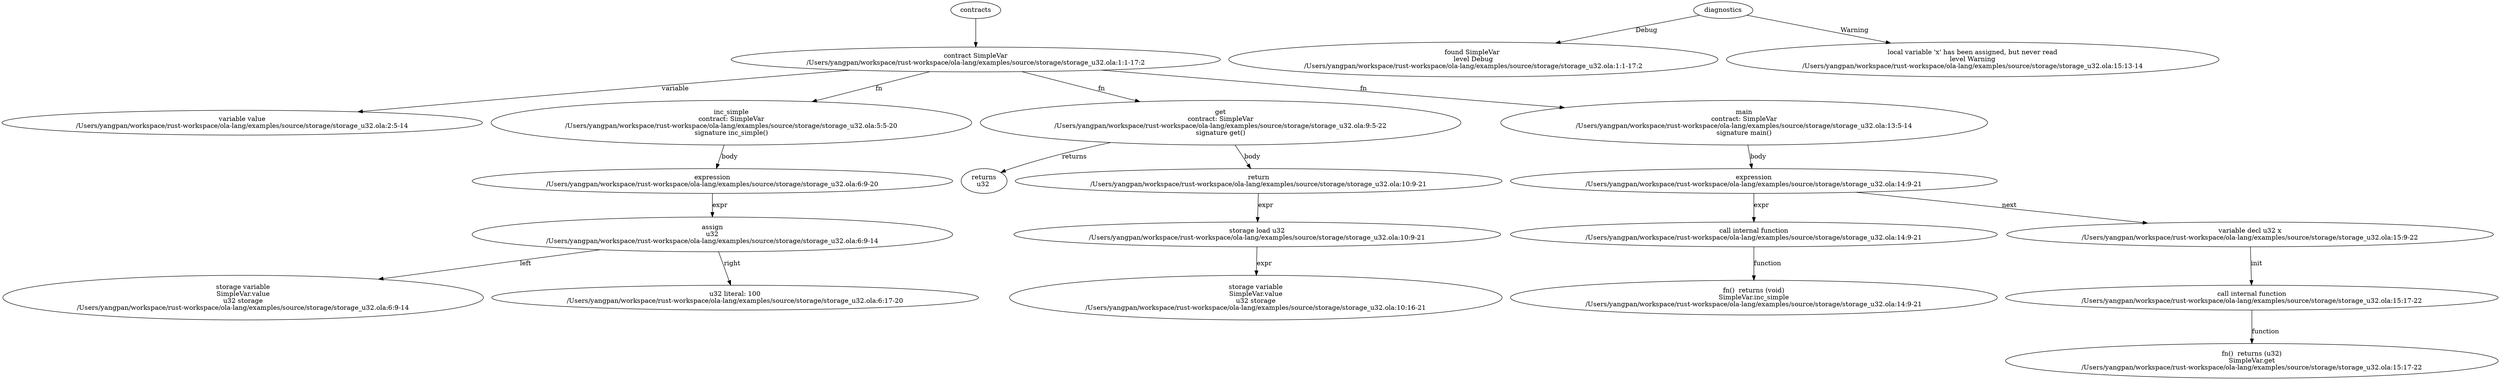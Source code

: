 strict digraph "/Users/yangpan/workspace/rust-workspace/ola-lang/examples/source/storage/storage_u32.ola" {
	contract [label="contract SimpleVar\n/Users/yangpan/workspace/rust-workspace/ola-lang/examples/source/storage/storage_u32.ola:1:1-17:2"]
	var [label="variable value\n/Users/yangpan/workspace/rust-workspace/ola-lang/examples/source/storage/storage_u32.ola:2:5-14"]
	inc_simple [label="inc_simple\ncontract: SimpleVar\n/Users/yangpan/workspace/rust-workspace/ola-lang/examples/source/storage/storage_u32.ola:5:5-20\nsignature inc_simple()"]
	expr [label="expression\n/Users/yangpan/workspace/rust-workspace/ola-lang/examples/source/storage/storage_u32.ola:6:9-20"]
	assign [label="assign\nu32\n/Users/yangpan/workspace/rust-workspace/ola-lang/examples/source/storage/storage_u32.ola:6:9-14"]
	storage_var [label="storage variable\nSimpleVar.value\nu32 storage\n/Users/yangpan/workspace/rust-workspace/ola-lang/examples/source/storage/storage_u32.ola:6:9-14"]
	number_literal [label="u32 literal: 100\n/Users/yangpan/workspace/rust-workspace/ola-lang/examples/source/storage/storage_u32.ola:6:17-20"]
	get [label="get\ncontract: SimpleVar\n/Users/yangpan/workspace/rust-workspace/ola-lang/examples/source/storage/storage_u32.ola:9:5-22\nsignature get()"]
	returns [label="returns\nu32 "]
	return [label="return\n/Users/yangpan/workspace/rust-workspace/ola-lang/examples/source/storage/storage_u32.ola:10:9-21"]
	storage_load [label="storage load u32\n/Users/yangpan/workspace/rust-workspace/ola-lang/examples/source/storage/storage_u32.ola:10:9-21"]
	storage_var_12 [label="storage variable\nSimpleVar.value\nu32 storage\n/Users/yangpan/workspace/rust-workspace/ola-lang/examples/source/storage/storage_u32.ola:10:16-21"]
	main [label="main\ncontract: SimpleVar\n/Users/yangpan/workspace/rust-workspace/ola-lang/examples/source/storage/storage_u32.ola:13:5-14\nsignature main()"]
	expr_14 [label="expression\n/Users/yangpan/workspace/rust-workspace/ola-lang/examples/source/storage/storage_u32.ola:14:9-21"]
	call_internal_function [label="call internal function\n/Users/yangpan/workspace/rust-workspace/ola-lang/examples/source/storage/storage_u32.ola:14:9-21"]
	internal_function [label="fn()  returns (void)\nSimpleVar.inc_simple\n/Users/yangpan/workspace/rust-workspace/ola-lang/examples/source/storage/storage_u32.ola:14:9-21"]
	var_decl [label="variable decl u32 x\n/Users/yangpan/workspace/rust-workspace/ola-lang/examples/source/storage/storage_u32.ola:15:9-22"]
	call_internal_function_18 [label="call internal function\n/Users/yangpan/workspace/rust-workspace/ola-lang/examples/source/storage/storage_u32.ola:15:17-22"]
	internal_function_19 [label="fn()  returns (u32)\nSimpleVar.get\n/Users/yangpan/workspace/rust-workspace/ola-lang/examples/source/storage/storage_u32.ola:15:17-22"]
	diagnostic [label="found SimpleVar \nlevel Debug\n/Users/yangpan/workspace/rust-workspace/ola-lang/examples/source/storage/storage_u32.ola:1:1-17:2"]
	diagnostic_22 [label="local variable 'x' has been assigned, but never read\nlevel Warning\n/Users/yangpan/workspace/rust-workspace/ola-lang/examples/source/storage/storage_u32.ola:15:13-14"]
	contracts -> contract
	contract -> var [label="variable"]
	contract -> inc_simple [label="fn"]
	inc_simple -> expr [label="body"]
	expr -> assign [label="expr"]
	assign -> storage_var [label="left"]
	assign -> number_literal [label="right"]
	contract -> get [label="fn"]
	get -> returns [label="returns"]
	get -> return [label="body"]
	return -> storage_load [label="expr"]
	storage_load -> storage_var_12 [label="expr"]
	contract -> main [label="fn"]
	main -> expr_14 [label="body"]
	expr_14 -> call_internal_function [label="expr"]
	call_internal_function -> internal_function [label="function"]
	expr_14 -> var_decl [label="next"]
	var_decl -> call_internal_function_18 [label="init"]
	call_internal_function_18 -> internal_function_19 [label="function"]
	diagnostics -> diagnostic [label="Debug"]
	diagnostics -> diagnostic_22 [label="Warning"]
}
